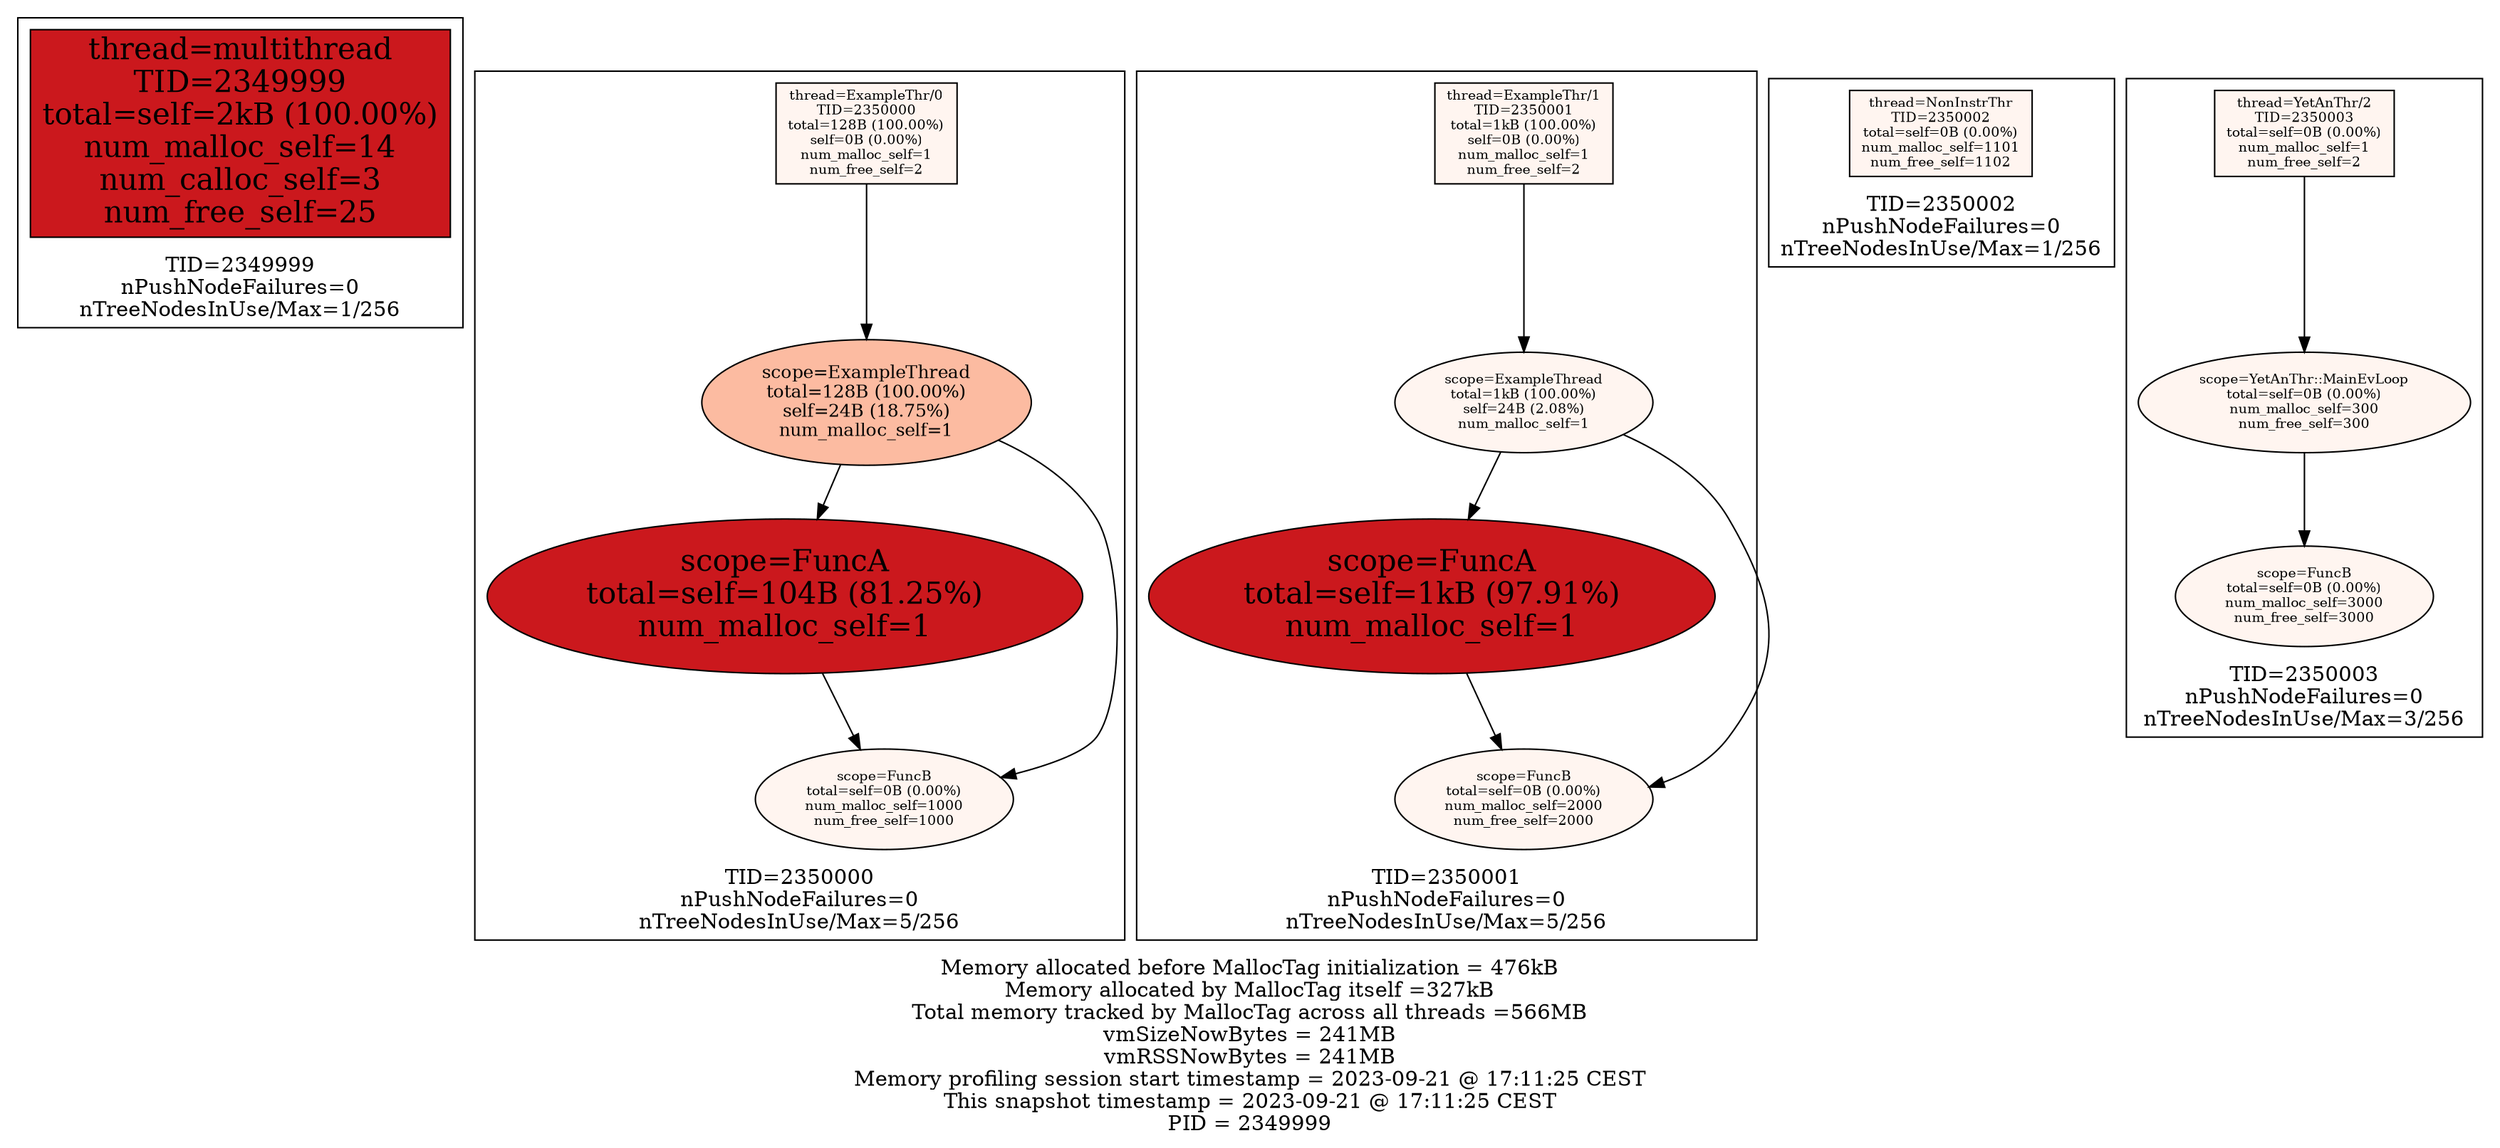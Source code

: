 digraph MallocTree {
 node [colorscheme=reds9 style=filled]
 subgraph cluster_TID2349999 {
  node [colorscheme=reds9 style=filled]
  labelloc="b"
  label="TID=2349999\nnPushNodeFailures=0\nnTreeNodesInUse/Max=1/256\n"
  "2349999_multithread" [label="thread=multithread\nTID=2349999\ntotal=self=2kB (100.00%)\nnum_malloc_self=14\nnum_calloc_self=3\nnum_free_self=25" shape=box fillcolor=7 fontsize=20]
 }

 subgraph cluster_TID2350000 {
  node [colorscheme=reds9 style=filled]
  labelloc="b"
  label="TID=2350000\nnPushNodeFailures=0\nnTreeNodesInUse/Max=5/256\n"
  "2350000_ExampleThr/0" [label="thread=ExampleThr/0\nTID=2350000\ntotal=128B (100.00%)\nself=0B (0.00%)\nnum_malloc_self=1\nnum_free_self=2" shape=box fillcolor=1 fontsize=9]
  "2350000_ExampleThr/0" -> "2350000_ExampleThread"
  "2350000_ExampleThread" [label="scope=ExampleThread\ntotal=128B (100.00%)\nself=24B (18.75%)\nnum_malloc_self=1" fillcolor=3 fontsize=12]
  "2350000_ExampleThread" -> "2350000_FuncA"
  "2350000_ExampleThread" -> "2350000_FuncB"
  "2350000_FuncA" [label="scope=FuncA\ntotal=self=104B (81.25%)\nnum_malloc_self=1" fillcolor=7 fontsize=20]
  "2350000_FuncA" -> "2350000_FuncB"
  "2350000_FuncB" [label="scope=FuncB\ntotal=self=0B (0.00%)\nnum_malloc_self=1000\nnum_free_self=1000" fillcolor=1 fontsize=9]
  "2350000_FuncB" [label="scope=FuncB\ntotal=self=0B (0.00%)\nnum_malloc_self=1000\nnum_free_self=1000" fillcolor=1 fontsize=9]
 }

 subgraph cluster_TID2350001 {
  node [colorscheme=reds9 style=filled]
  labelloc="b"
  label="TID=2350001\nnPushNodeFailures=0\nnTreeNodesInUse/Max=5/256\n"
  "2350001_ExampleThr/1" [label="thread=ExampleThr/1\nTID=2350001\ntotal=1kB (100.00%)\nself=0B (0.00%)\nnum_malloc_self=1\nnum_free_self=2" shape=box fillcolor=1 fontsize=9]
  "2350001_ExampleThr/1" -> "2350001_ExampleThread"
  "2350001_ExampleThread" [label="scope=ExampleThread\ntotal=1kB (100.00%)\nself=24B (2.08%)\nnum_malloc_self=1" fillcolor=1 fontsize=9]
  "2350001_ExampleThread" -> "2350001_FuncA"
  "2350001_ExampleThread" -> "2350001_FuncB"
  "2350001_FuncA" [label="scope=FuncA\ntotal=self=1kB (97.91%)\nnum_malloc_self=1" fillcolor=7 fontsize=20]
  "2350001_FuncA" -> "2350001_FuncB"
  "2350001_FuncB" [label="scope=FuncB\ntotal=self=0B (0.00%)\nnum_malloc_self=2000\nnum_free_self=2000" fillcolor=1 fontsize=9]
  "2350001_FuncB" [label="scope=FuncB\ntotal=self=0B (0.00%)\nnum_malloc_self=2000\nnum_free_self=2000" fillcolor=1 fontsize=9]
 }

 subgraph cluster_TID2350002 {
  node [colorscheme=reds9 style=filled]
  labelloc="b"
  label="TID=2350002\nnPushNodeFailures=0\nnTreeNodesInUse/Max=1/256\n"
  "2350002_NonInstrThr" [label="thread=NonInstrThr\nTID=2350002\ntotal=self=0B (0.00%)\nnum_malloc_self=1101\nnum_free_self=1102" shape=box fillcolor=1 fontsize=9]
 }

 subgraph cluster_TID2350003 {
  node [colorscheme=reds9 style=filled]
  labelloc="b"
  label="TID=2350003\nnPushNodeFailures=0\nnTreeNodesInUse/Max=3/256\n"
  "2350003_YetAnThr/2" [label="thread=YetAnThr/2\nTID=2350003\ntotal=self=0B (0.00%)\nnum_malloc_self=1\nnum_free_self=2" shape=box fillcolor=1 fontsize=9]
  "2350003_YetAnThr/2" -> "2350003_YetAnThr::MainEvLoop"
  "2350003_YetAnThr::MainEvLoop" [label="scope=YetAnThr::MainEvLoop\ntotal=self=0B (0.00%)\nnum_malloc_self=300\nnum_free_self=300" fillcolor=1 fontsize=9]
  "2350003_YetAnThr::MainEvLoop" -> "2350003_FuncB"
  "2350003_FuncB" [label="scope=FuncB\ntotal=self=0B (0.00%)\nnum_malloc_self=3000\nnum_free_self=3000" fillcolor=1 fontsize=9]
 }

 labelloc="b"
 label="Memory allocated before MallocTag initialization = 476kB\nMemory allocated by MallocTag itself =327kB\nTotal memory tracked by MallocTag across all threads =566MB\nvmSizeNowBytes = 241MB\nvmRSSNowBytes = 241MB\nMemory profiling session start timestamp = 2023-09-21 @ 17:11:25 CEST\nThis snapshot timestamp = 2023-09-21 @ 17:11:25 CEST\nPID = 2349999\n"
}


